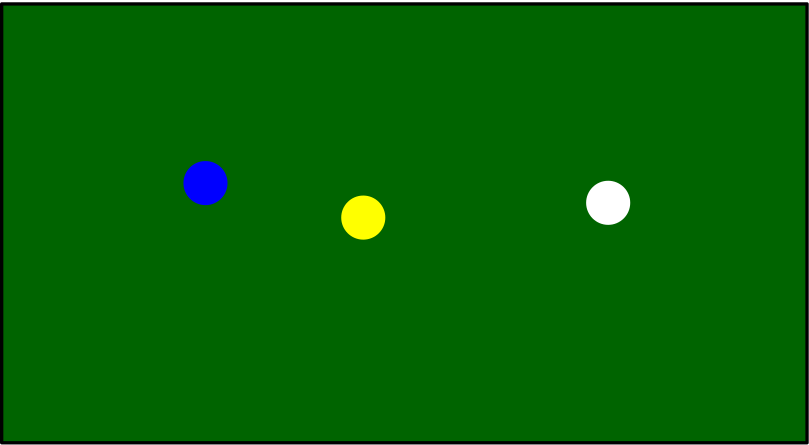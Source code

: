 <?xml version="1.0"?>
<!DOCTYPE ipe SYSTEM "ipe.dtd">
<ipe version="70010" creator="Ipe 7.0.10">
<info created="D:20101117101950" modified="D:20101117101950"/>
<preamble>\usepackage[whole]{bxcjkjatype}\usepackage{kpfonts}\fontsize{10pt}{10pt}\selectfont\usepackage{ods-colors}</preamble>
<ipestyle name="basic">
<symbol name="arrow/arc(spx)">
<path stroke="sym-stroke" fill="sym-stroke" pen="sym-pen">
0 0 m
-1 0.333 l
-1 -0.333 l
h
</path>
</symbol>
<symbol name="arrow/farc(spx)">
<path stroke="sym-stroke" fill="white" pen="sym-pen">
0 0 m
-1 0.333 l
-1 -0.333 l
h
</path>
</symbol>
<symbol name="mark/circle(sx)" transformations="translations">
<path fill="sym-stroke">
0.6 0 0 0.6 0 0 e
0.4 0 0 0.4 0 0 e
</path>
</symbol>
<symbol name="mark/disk(sx)" transformations="translations">
<path fill="sym-stroke">
0.6 0 0 0.6 0 0 e
</path>
</symbol>
<symbol name="mark/fdisk(sfx)" transformations="translations">
<group>
<path fill="sym-stroke" fillrule="eofill">
0.6 0 0 0.6 0 0 e
0.4 0 0 0.4 0 0 e
</path>
<path fill="sym-fill">
0.4 0 0 0.4 0 0 e
</path>
</group>
</symbol>
<symbol name="mark/box(sx)" transformations="translations">
<path fill="sym-stroke" fillrule="eofill">
-0.6 -0.6 m
0.6 -0.6 l
0.6 0.6 l
-0.6 0.6 l
h
-0.4 -0.4 m
0.4 -0.4 l
0.4 0.4 l
-0.4 0.4 l
h
</path>
</symbol>
<symbol name="mark/square(sx)" transformations="translations">
<path fill="sym-stroke">
-0.6 -0.6 m
0.6 -0.6 l
0.6 0.6 l
-0.6 0.6 l
h
</path>
</symbol>
<symbol name="mark/fsquare(sfx)" transformations="translations">
<group>
<path fill="sym-stroke" fillrule="eofill">
-0.6 -0.6 m
0.6 -0.6 l
0.6 0.6 l
-0.6 0.6 l
h
-0.4 -0.4 m
0.4 -0.4 l
0.4 0.4 l
-0.4 0.4 l
h
</path>
<path fill="sym-fill">
-0.4 -0.4 m
0.4 -0.4 l
0.4 0.4 l
-0.4 0.4 l
h
</path>
</group>
</symbol>
<symbol name="mark/cross(sx)" transformations="translations">
<group>
<path fill="sym-stroke">
-0.43 -0.57 m
0.57 0.43 l
0.43 0.57 l
-0.57 -0.43 l
h
</path>
<path fill="sym-stroke">
-0.43 0.57 m
0.57 -0.43 l
0.43 -0.57 l
-0.57 0.43 l
h
</path>
</group>
</symbol>
<symbol name="arrow/fnormal(spx)">
<path stroke="sym-stroke" fill="white" pen="sym-pen">
0 0 m
-1 0.333 l
-1 -0.333 l
h
</path>
</symbol>
<symbol name="arrow/pointed(spx)">
<path stroke="sym-stroke" fill="sym-stroke" pen="sym-pen">
0 0 m
-1 0.333 l
-0.8 0 l
-1 -0.333 l
h
</path>
</symbol>
<symbol name="arrow/fpointed(spx)">
<path stroke="sym-stroke" fill="white" pen="sym-pen">
0 0 m
-1 0.333 l
-0.8 0 l
-1 -0.333 l
h
</path>
</symbol>
<symbol name="arrow/linear(spx)">
<path stroke="sym-stroke" pen="sym-pen">
-1 0.333 m
0 0 l
-1 -0.333 l
</path>
</symbol>
<symbol name="arrow/fdouble(spx)">
<path stroke="sym-stroke" fill="white" pen="sym-pen">
0 0 m
-1 0.333 l
-1 -0.333 l
h
-1 0 m
-2 0.333 l
-2 -0.333 l
h
</path>
</symbol>
<symbol name="arrow/double(spx)">
<path stroke="sym-stroke" fill="sym-stroke" pen="sym-pen">
0 0 m
-1 0.333 l
-1 -0.333 l
h
-1 0 m
-2 0.333 l
-2 -0.333 l
h
</path>
</symbol>
<pen name="heavier" value="0.8"/>
<pen name="fat" value="1.2"/>
<pen name="ultrafat" value="2"/>
<symbolsize name="large" value="5"/>
<symbolsize name="small" value="2"/>
<symbolsize name="tiny" value="1.1"/>
<arrowsize name="large" value="10"/>
<arrowsize name="small" value="5"/>
<arrowsize name="tiny" value="3"/>
<color name="red" value="1 0 0"/>
<color name="green" value="0 1 0"/>
<color name="blue" value="0 0 1"/>
<color name="yellow" value="1 1 0"/>
<color name="orange" value="1 0.647 0"/>
<color name="gold" value="1 0.843 0"/>
<color name="purple" value="0.627 0.125 0.941"/>
<color name="gray" value="0.745"/>
<color name="brown" value="0.647 0.165 0.165"/>
<color name="navy" value="0 0 0.502"/>
<color name="pink" value="1 0.753 0.796"/>
<color name="seagreen" value="0.18 0.545 0.341"/>
<color name="turquoise" value="0.251 0.878 0.816"/>
<color name="violet" value="0.933 0.51 0.933"/>
<color name="darkblue" value="0 0 0.545"/>
<color name="darkcyan" value="0 0.545 0.545"/>
<color name="darkgray" value="0.663"/>
<color name="darkgreen" value="0 0.392 0"/>
<color name="darkmagenta" value="0.545 0 0.545"/>
<color name="darkorange" value="1 0.549 0"/>
<color name="darkred" value="0.545 0 0"/>
<color name="lightblue" value="0.678 0.847 0.902"/>
<color name="lightcyan" value="0.878 1 1"/>
<color name="lightgray" value="0.827"/>
<color name="lightgreen" value="0.565 0.933 0.565"/>
<color name="lightyellow" value="1 1 0.878"/>
<dashstyle name="dashed" value="[4] 0"/>
<dashstyle name="dotted" value="[1 3] 0"/>
<dashstyle name="dash dotted" value="[4 2 1 2] 0"/>
<dashstyle name="dash dot dotted" value="[4 2 1 2 1 2] 0"/>
<textsize name="large" value="\large"/>
<textsize name="Large" value="\Large"/>
<textsize name="LARGE" value="\LARGE"/>
<textsize name="huge" value="\huge"/>
<textsize name="Huge" value="\Huge"/>
<textsize name="small" value="\small"/>
<textsize name="footnote" value="\footnotesize"/>
<textsize name="tiny" value="\tiny"/>
<textstyle name="center" begin="\begin{center}" end="\end{center}"/>
<textstyle name="itemize" begin="\begin{itemize}" end="\end{itemize}"/>
<textstyle name="item" begin="\begin{itemize}\item{}" end="\end{itemize}"/>
<gridsize name="4 pts" value="4"/>
<gridsize name="8 pts (~3 mm)" value="8"/>
<gridsize name="16 pts (~6 mm)" value="16"/>
<gridsize name="32 pts (~12 mm)" value="32"/>
<gridsize name="10 pts (~3.5 mm)" value="10"/>
<gridsize name="20 pts (~7 mm)" value="20"/>
<gridsize name="14 pts (~5 mm)" value="14"/>
<gridsize name="28 pts (~10 mm)" value="28"/>
<gridsize name="56 pts (~20 mm)" value="56"/>
<anglesize name="90 deg" value="90"/>
<anglesize name="60 deg" value="60"/>
<anglesize name="45 deg" value="45"/>
<anglesize name="30 deg" value="30"/>
<anglesize name="22.5 deg" value="22.5"/>
<tiling name="falling" angle="-60" step="4" width="1"/>
<tiling name="rising" angle="30" step="4" width="1"/>
</ipestyle>
<page>
<layer name="alpha"/>
<layer name="beta"/>
<layer name="gamma"/>
<layer name="delta"/>
<layer name="epsilon"/>
<layer name="zeta"/>
<view layers="alpha beta" active="alpha"/>
<view layers="alpha beta gamma" active="gamma"/>
<view layers="alpha delta" active="delta"/>
<view layers="alpha epsilon" active="epsilon"/>
<view layers="alpha zeta" active="zeta"/>
<path layer="alpha" stroke="black" pen="fat" fill="darkgreen">
81.8212 326.616 m
81.8212 168.628 l
371.762 168.628 l
371.762 326.616 l
h
</path>
<path layer="beta" fill="white">
7.9387 0 0 7.9387 300.164 255.018 e
</path>
<path matrix="1 0 0 1 -88.1657 -5.32546" fill="yellow">
7.9387 0 0 7.9387 300.164 255.018 e
</path>
<path matrix="1 0 0 1 -144.97 7.10058" fill="blue">
7.9387 0 0 7.9387 300.164 255.018 e
</path>
<path layer="gamma" stroke="black" pen="fat" arrow="normal/normal">
292.38 253.462 m
219.632 247.512 l
</path>
<path layer="delta" matrix="1 0 0 1 -73.094 -9.66795" fill="white">
7.9387 0 0 7.9387 300.164 255.018 e
</path>
<path matrix="1 0 0 1 -88.1655 -5.32589" fill="yellow">
7.9387 0 0 7.9387 300.164 255.018 e
</path>
<path matrix="1 0 0 1 -144.97 7.10015" fill="blue">
7.9387 0 0 7.9387 300.164 255.018 e
</path>
<path stroke="black" pen="fat" arrow="normal/normal">
224.754 237.757 m
206.673 168.628 l
</path>
<path stroke="black" pen="fat" arrow="normal/normal">
204.077 250.221 m
161.956 257.958 l
</path>
<path layer="epsilon" matrix="1 0 0 1 -83.1545 -46.8723" fill="white">
7.9387 0 0 7.9387 300.164 255.018 e
</path>
<path matrix="1 0 0 1 -130.288 2.41095" fill="yellow">
7.9387 0 0 7.9387 300.164 255.018 e
</path>
<path matrix="1 0 0 1 -144.97 7.10008" fill="blue">
7.9387 0 0 7.9387 300.164 255.018 e
</path>
<path stroke="black" pen="fat" arrow="normal/normal">
167.206 249.953 m
145.135 168.628 l
</path>
<path stroke="black" pen="fat" arrow="normal/normal">
147.717 264.789 m
81.8212 293.48 l
</path>
<path stroke="black" pen="fat" arrow="normal/normal">
215.001 200.465 m
206.673 168.628 l
</path>
<path layer="zeta" matrix="1 0 0 1 -88.4831 -67.2447" fill="white">
7.9387 0 0 7.9387 300.164 255.018 e
</path>
<path matrix="1 0 0 1 -141.463 -36.4036" fill="yellow">
7.9387 0 0 7.9387 300.164 255.018 e
</path>
<path matrix="1 0 0 1 -210.272 34.9482" fill="blue">
7.9387 0 0 7.9387 300.164 255.018 e
</path>
<path stroke="black" pen="fat" arrow="normal/normal">
209.672 180.093 m
206.673 168.628 l
</path>
<path stroke="black" pen="fat" arrow="normal/normal">
156.622 210.953 m
145.135 168.628 l
</path>
<path stroke="black" pen="fat" arrow="normal/normal">
97.1117 293.267 m
252.827 326.616 l
</path>
</page>
</ipe>
